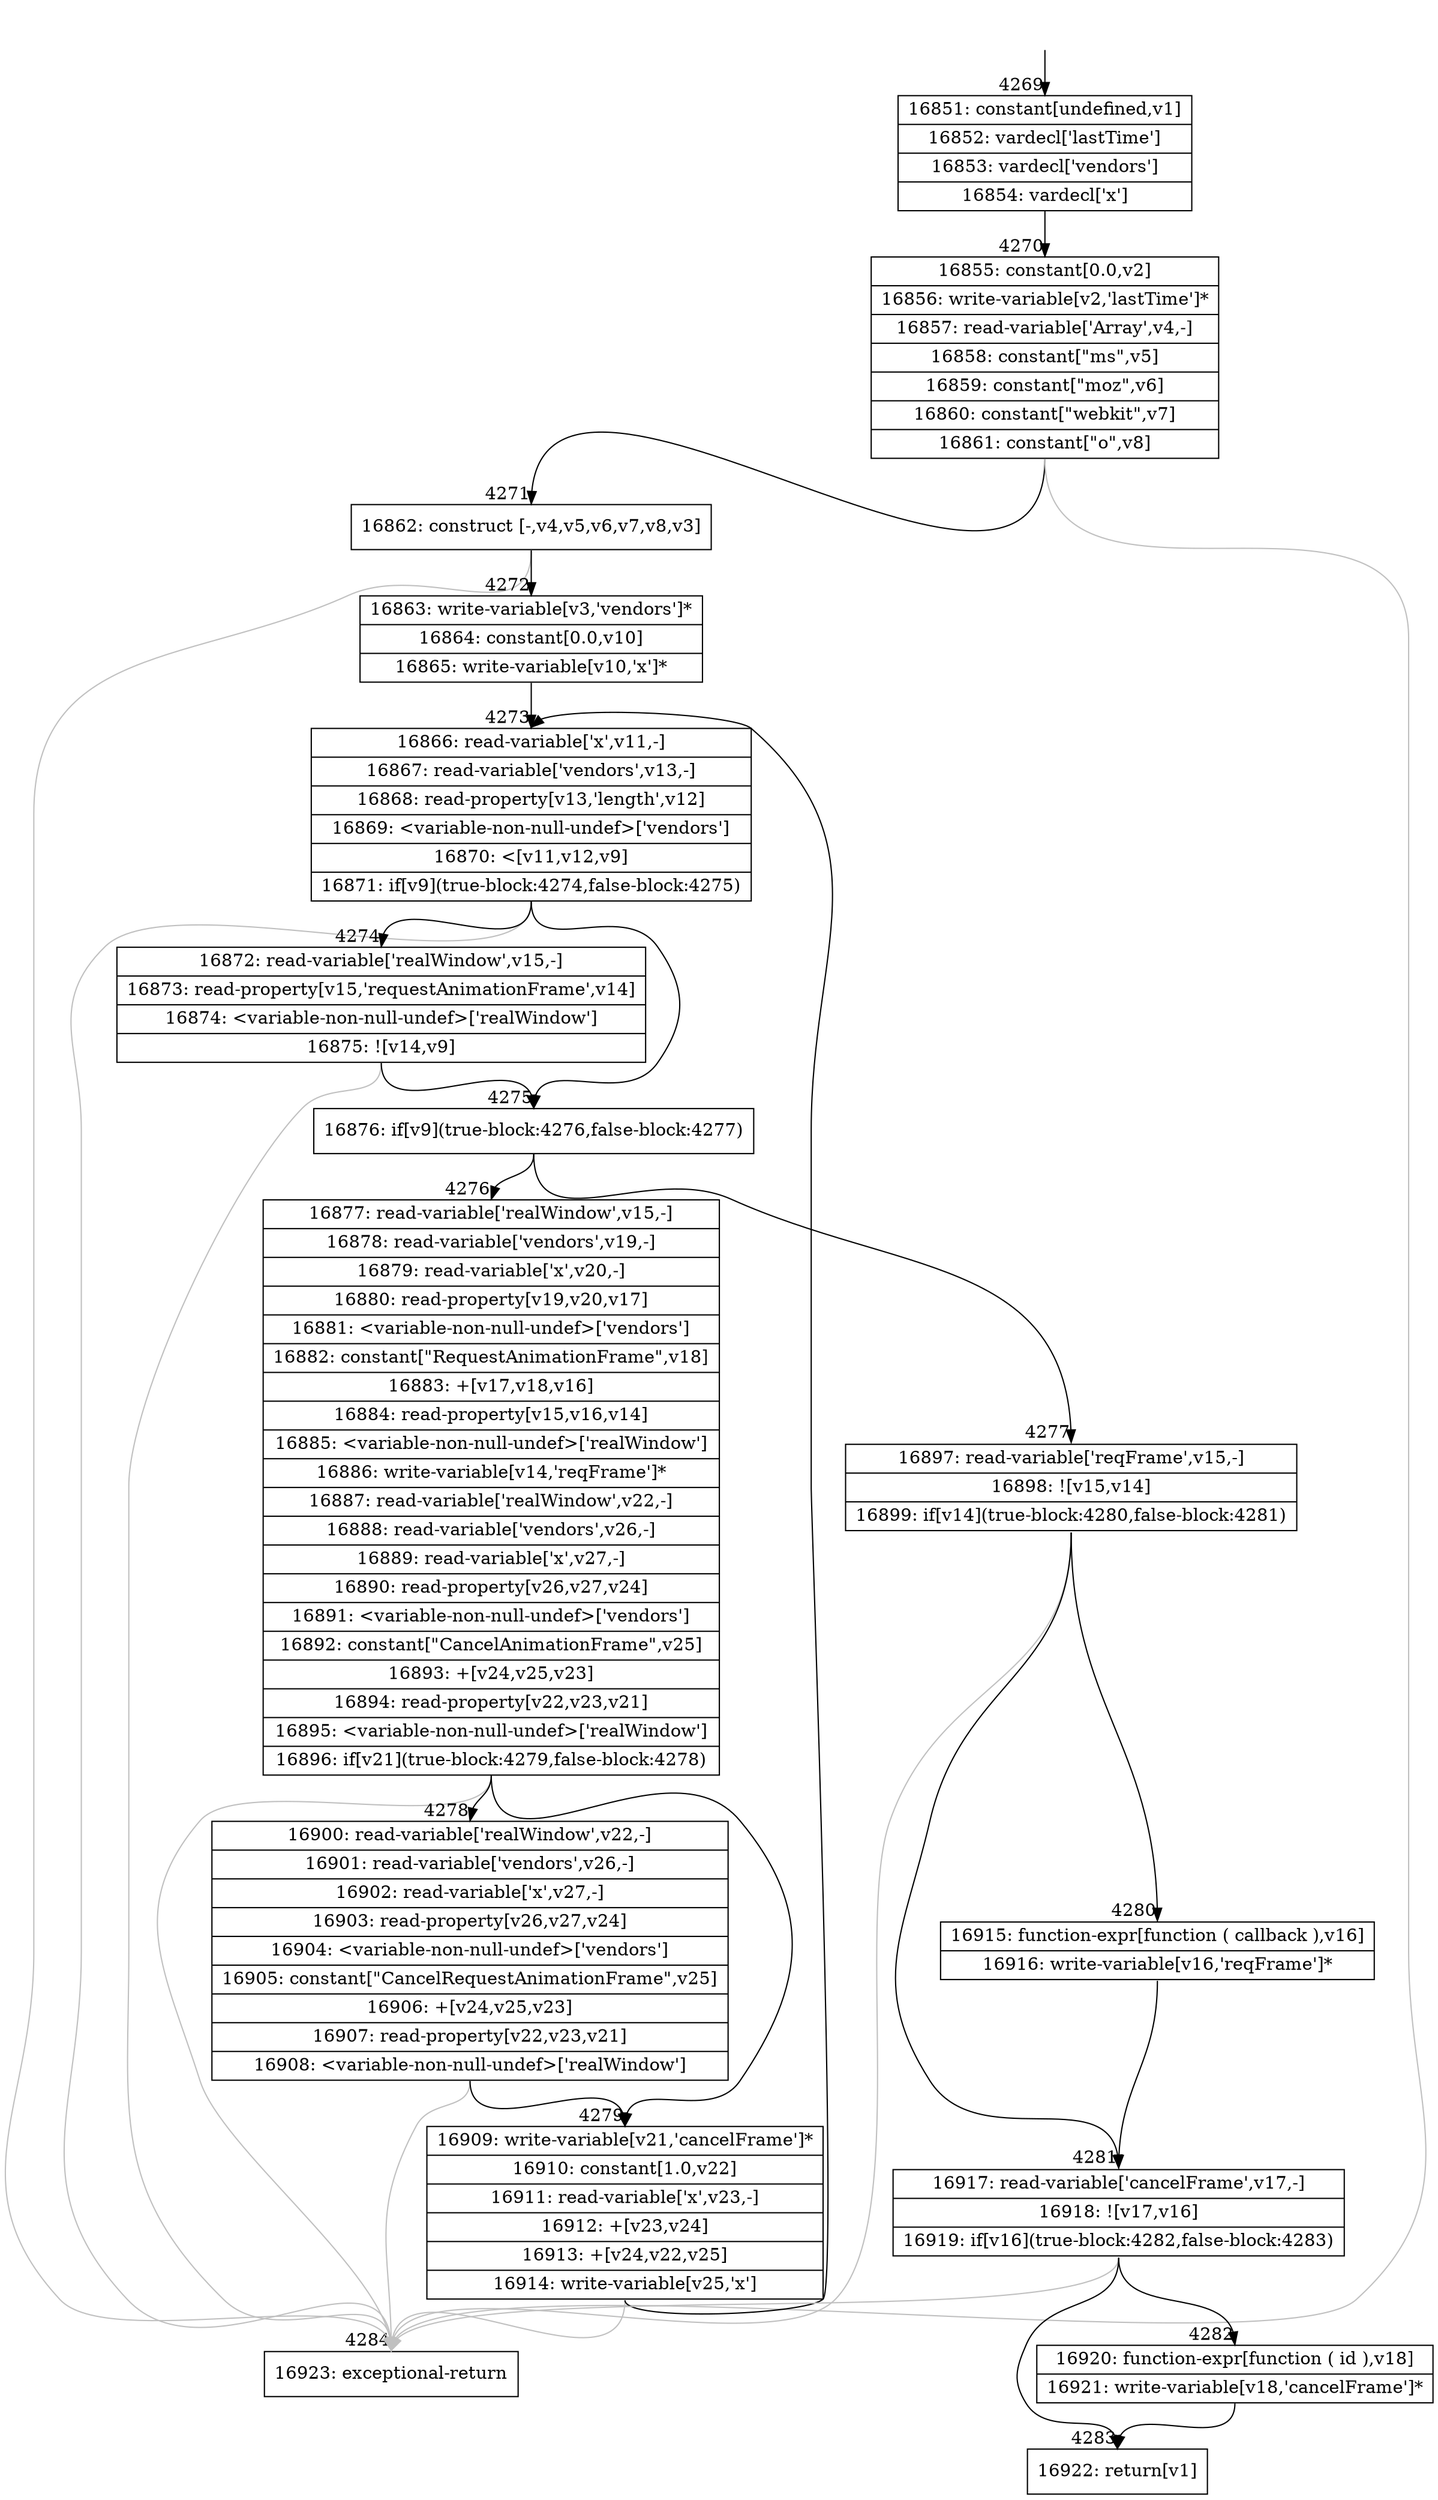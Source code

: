 digraph {
rankdir="TD"
BB_entry188[shape=none,label=""];
BB_entry188 -> BB4269 [tailport=s, headport=n, headlabel="    4269"]
BB4269 [shape=record label="{16851: constant[undefined,v1]|16852: vardecl['lastTime']|16853: vardecl['vendors']|16854: vardecl['x']}" ] 
BB4269 -> BB4270 [tailport=s, headport=n, headlabel="      4270"]
BB4270 [shape=record label="{16855: constant[0.0,v2]|16856: write-variable[v2,'lastTime']*|16857: read-variable['Array',v4,-]|16858: constant[\"ms\",v5]|16859: constant[\"moz\",v6]|16860: constant[\"webkit\",v7]|16861: constant[\"o\",v8]}" ] 
BB4270 -> BB4271 [tailport=s, headport=n, headlabel="      4271"]
BB4270 -> BB4284 [tailport=s, headport=n, color=gray, headlabel="      4284"]
BB4271 [shape=record label="{16862: construct [-,v4,v5,v6,v7,v8,v3]}" ] 
BB4271 -> BB4272 [tailport=s, headport=n, headlabel="      4272"]
BB4271 -> BB4284 [tailport=s, headport=n, color=gray]
BB4272 [shape=record label="{16863: write-variable[v3,'vendors']*|16864: constant[0.0,v10]|16865: write-variable[v10,'x']*}" ] 
BB4272 -> BB4273 [tailport=s, headport=n, headlabel="      4273"]
BB4273 [shape=record label="{16866: read-variable['x',v11,-]|16867: read-variable['vendors',v13,-]|16868: read-property[v13,'length',v12]|16869: \<variable-non-null-undef\>['vendors']|16870: \<[v11,v12,v9]|16871: if[v9](true-block:4274,false-block:4275)}" ] 
BB4273 -> BB4275 [tailport=s, headport=n, headlabel="      4275"]
BB4273 -> BB4274 [tailport=s, headport=n, headlabel="      4274"]
BB4273 -> BB4284 [tailport=s, headport=n, color=gray]
BB4274 [shape=record label="{16872: read-variable['realWindow',v15,-]|16873: read-property[v15,'requestAnimationFrame',v14]|16874: \<variable-non-null-undef\>['realWindow']|16875: ![v14,v9]}" ] 
BB4274 -> BB4275 [tailport=s, headport=n]
BB4274 -> BB4284 [tailport=s, headport=n, color=gray]
BB4275 [shape=record label="{16876: if[v9](true-block:4276,false-block:4277)}" ] 
BB4275 -> BB4276 [tailport=s, headport=n, headlabel="      4276"]
BB4275 -> BB4277 [tailport=s, headport=n, headlabel="      4277"]
BB4276 [shape=record label="{16877: read-variable['realWindow',v15,-]|16878: read-variable['vendors',v19,-]|16879: read-variable['x',v20,-]|16880: read-property[v19,v20,v17]|16881: \<variable-non-null-undef\>['vendors']|16882: constant[\"RequestAnimationFrame\",v18]|16883: +[v17,v18,v16]|16884: read-property[v15,v16,v14]|16885: \<variable-non-null-undef\>['realWindow']|16886: write-variable[v14,'reqFrame']*|16887: read-variable['realWindow',v22,-]|16888: read-variable['vendors',v26,-]|16889: read-variable['x',v27,-]|16890: read-property[v26,v27,v24]|16891: \<variable-non-null-undef\>['vendors']|16892: constant[\"CancelAnimationFrame\",v25]|16893: +[v24,v25,v23]|16894: read-property[v22,v23,v21]|16895: \<variable-non-null-undef\>['realWindow']|16896: if[v21](true-block:4279,false-block:4278)}" ] 
BB4276 -> BB4279 [tailport=s, headport=n, headlabel="      4279"]
BB4276 -> BB4278 [tailport=s, headport=n, headlabel="      4278"]
BB4276 -> BB4284 [tailport=s, headport=n, color=gray]
BB4277 [shape=record label="{16897: read-variable['reqFrame',v15,-]|16898: ![v15,v14]|16899: if[v14](true-block:4280,false-block:4281)}" ] 
BB4277 -> BB4280 [tailport=s, headport=n, headlabel="      4280"]
BB4277 -> BB4281 [tailport=s, headport=n, headlabel="      4281"]
BB4277 -> BB4284 [tailport=s, headport=n, color=gray]
BB4278 [shape=record label="{16900: read-variable['realWindow',v22,-]|16901: read-variable['vendors',v26,-]|16902: read-variable['x',v27,-]|16903: read-property[v26,v27,v24]|16904: \<variable-non-null-undef\>['vendors']|16905: constant[\"CancelRequestAnimationFrame\",v25]|16906: +[v24,v25,v23]|16907: read-property[v22,v23,v21]|16908: \<variable-non-null-undef\>['realWindow']}" ] 
BB4278 -> BB4279 [tailport=s, headport=n]
BB4278 -> BB4284 [tailport=s, headport=n, color=gray]
BB4279 [shape=record label="{16909: write-variable[v21,'cancelFrame']*|16910: constant[1.0,v22]|16911: read-variable['x',v23,-]|16912: +[v23,v24]|16913: +[v24,v22,v25]|16914: write-variable[v25,'x']}" ] 
BB4279 -> BB4273 [tailport=s, headport=n]
BB4279 -> BB4284 [tailport=s, headport=n, color=gray]
BB4280 [shape=record label="{16915: function-expr[function ( callback ),v16]|16916: write-variable[v16,'reqFrame']*}" ] 
BB4280 -> BB4281 [tailport=s, headport=n]
BB4281 [shape=record label="{16917: read-variable['cancelFrame',v17,-]|16918: ![v17,v16]|16919: if[v16](true-block:4282,false-block:4283)}" ] 
BB4281 -> BB4282 [tailport=s, headport=n, headlabel="      4282"]
BB4281 -> BB4283 [tailport=s, headport=n, headlabel="      4283"]
BB4281 -> BB4284 [tailport=s, headport=n, color=gray]
BB4282 [shape=record label="{16920: function-expr[function ( id ),v18]|16921: write-variable[v18,'cancelFrame']*}" ] 
BB4282 -> BB4283 [tailport=s, headport=n]
BB4283 [shape=record label="{16922: return[v1]}" ] 
BB4284 [shape=record label="{16923: exceptional-return}" ] 
//#$~ 5807
}
